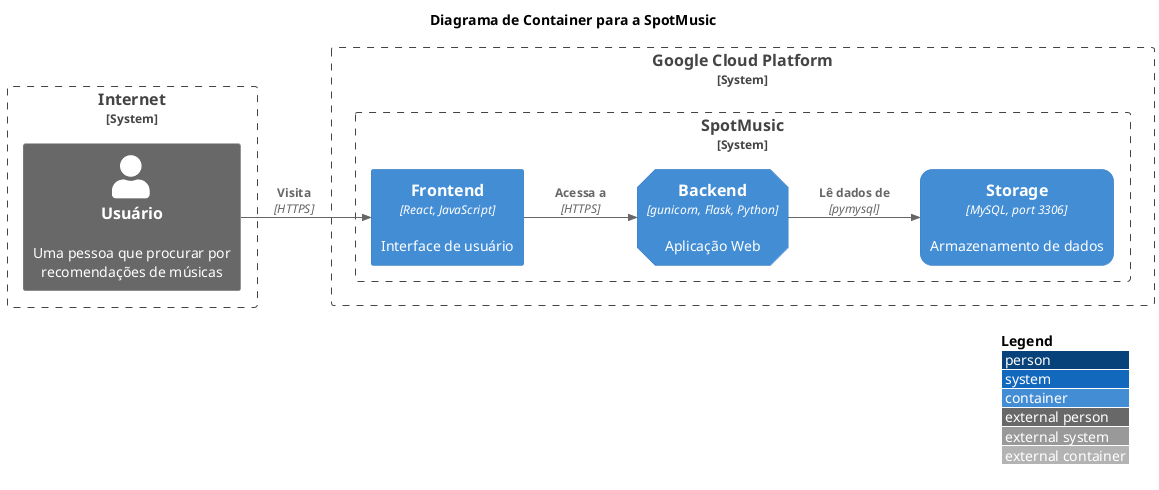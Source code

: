 @startuml 02-ContainerDiagram
!include <C4/C4_Container>

/' Level 2: Container diagram
   A container is something like a server-side web application, single-page application, desktop application, 
   mobile app, database schema, file system, etc. 
   Essentially, a container is a separately runnable/deployable unit (e.g. a separate process space) 
   that executes code or stores data.
'/

title "Diagrama de Container para a SpotMusic"

LAYOUT_LEFT_RIGHT()

AddElementTag("microService", $shape=EightSidedShape(), $legendText="micro service\'")
AddElementTag("storage", $shape=RoundedBoxShape())

System_Boundary(internet, "Internet") {
    Person_Ext(person, "Usuário", "Uma pessoa que procurar por recomendações de músicas")
}

System_Boundary(cloud, "Google Cloud Platform") {
    System_Boundary(spot_music, "SpotMusic", "Sistema de recomendação de músicas"){
        Container(frontend, "Frontend", "React, JavaScript", "Interface de usuário")
        Container(backend, "Backend", "gunicorn, Flask, Python", "Aplicação Web", $tags = "microService")
        Container(storage, "Storage", "MySQL, port 3306", "Armazenamento de dados", $tags = "storage")
    }
}

Rel(person, frontend, "Visita", "HTTPS")
Rel(frontend, backend, "Acessa a", "HTTPS")
Rel(backend, storage, "Lê dados de", "pymysql")

LAYOUT_WITH_LEGEND()

@enduml